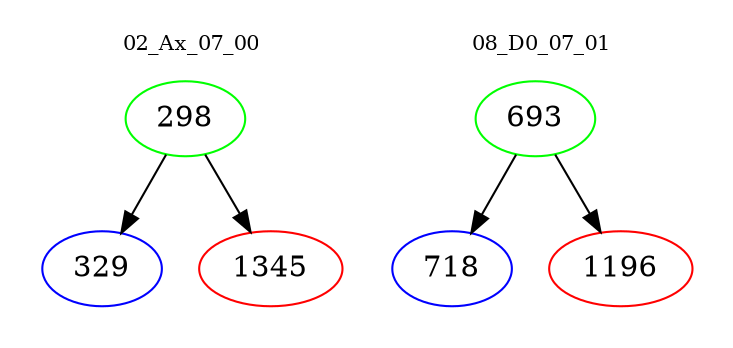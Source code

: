 digraph{
subgraph cluster_0 {
color = white
label = "02_Ax_07_00";
fontsize=10;
T0_298 [label="298", color="green"]
T0_298 -> T0_329 [color="black"]
T0_329 [label="329", color="blue"]
T0_298 -> T0_1345 [color="black"]
T0_1345 [label="1345", color="red"]
}
subgraph cluster_1 {
color = white
label = "08_D0_07_01";
fontsize=10;
T1_693 [label="693", color="green"]
T1_693 -> T1_718 [color="black"]
T1_718 [label="718", color="blue"]
T1_693 -> T1_1196 [color="black"]
T1_1196 [label="1196", color="red"]
}
}
